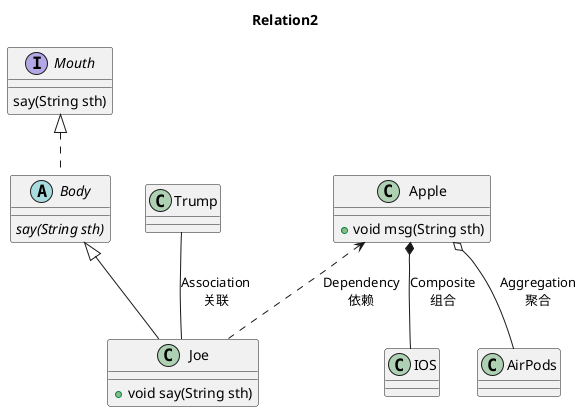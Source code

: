 @startuml
title Relation2
Interface Mouth {
    say(String sth)
}
Abstract Body implements Mouth {
    {abstract}say(String sth)
}
Class Joe extends Body {
    +void say(String sth)
}
Class Apple {
    +void msg(String sth)
}

Trump -- Joe : Association\n关联
Apple <.. Joe : Dependency\n依赖

Apple o-- AirPods : Aggregation\n聚合
Apple *-- IOS : Composite\n组合
@enduml